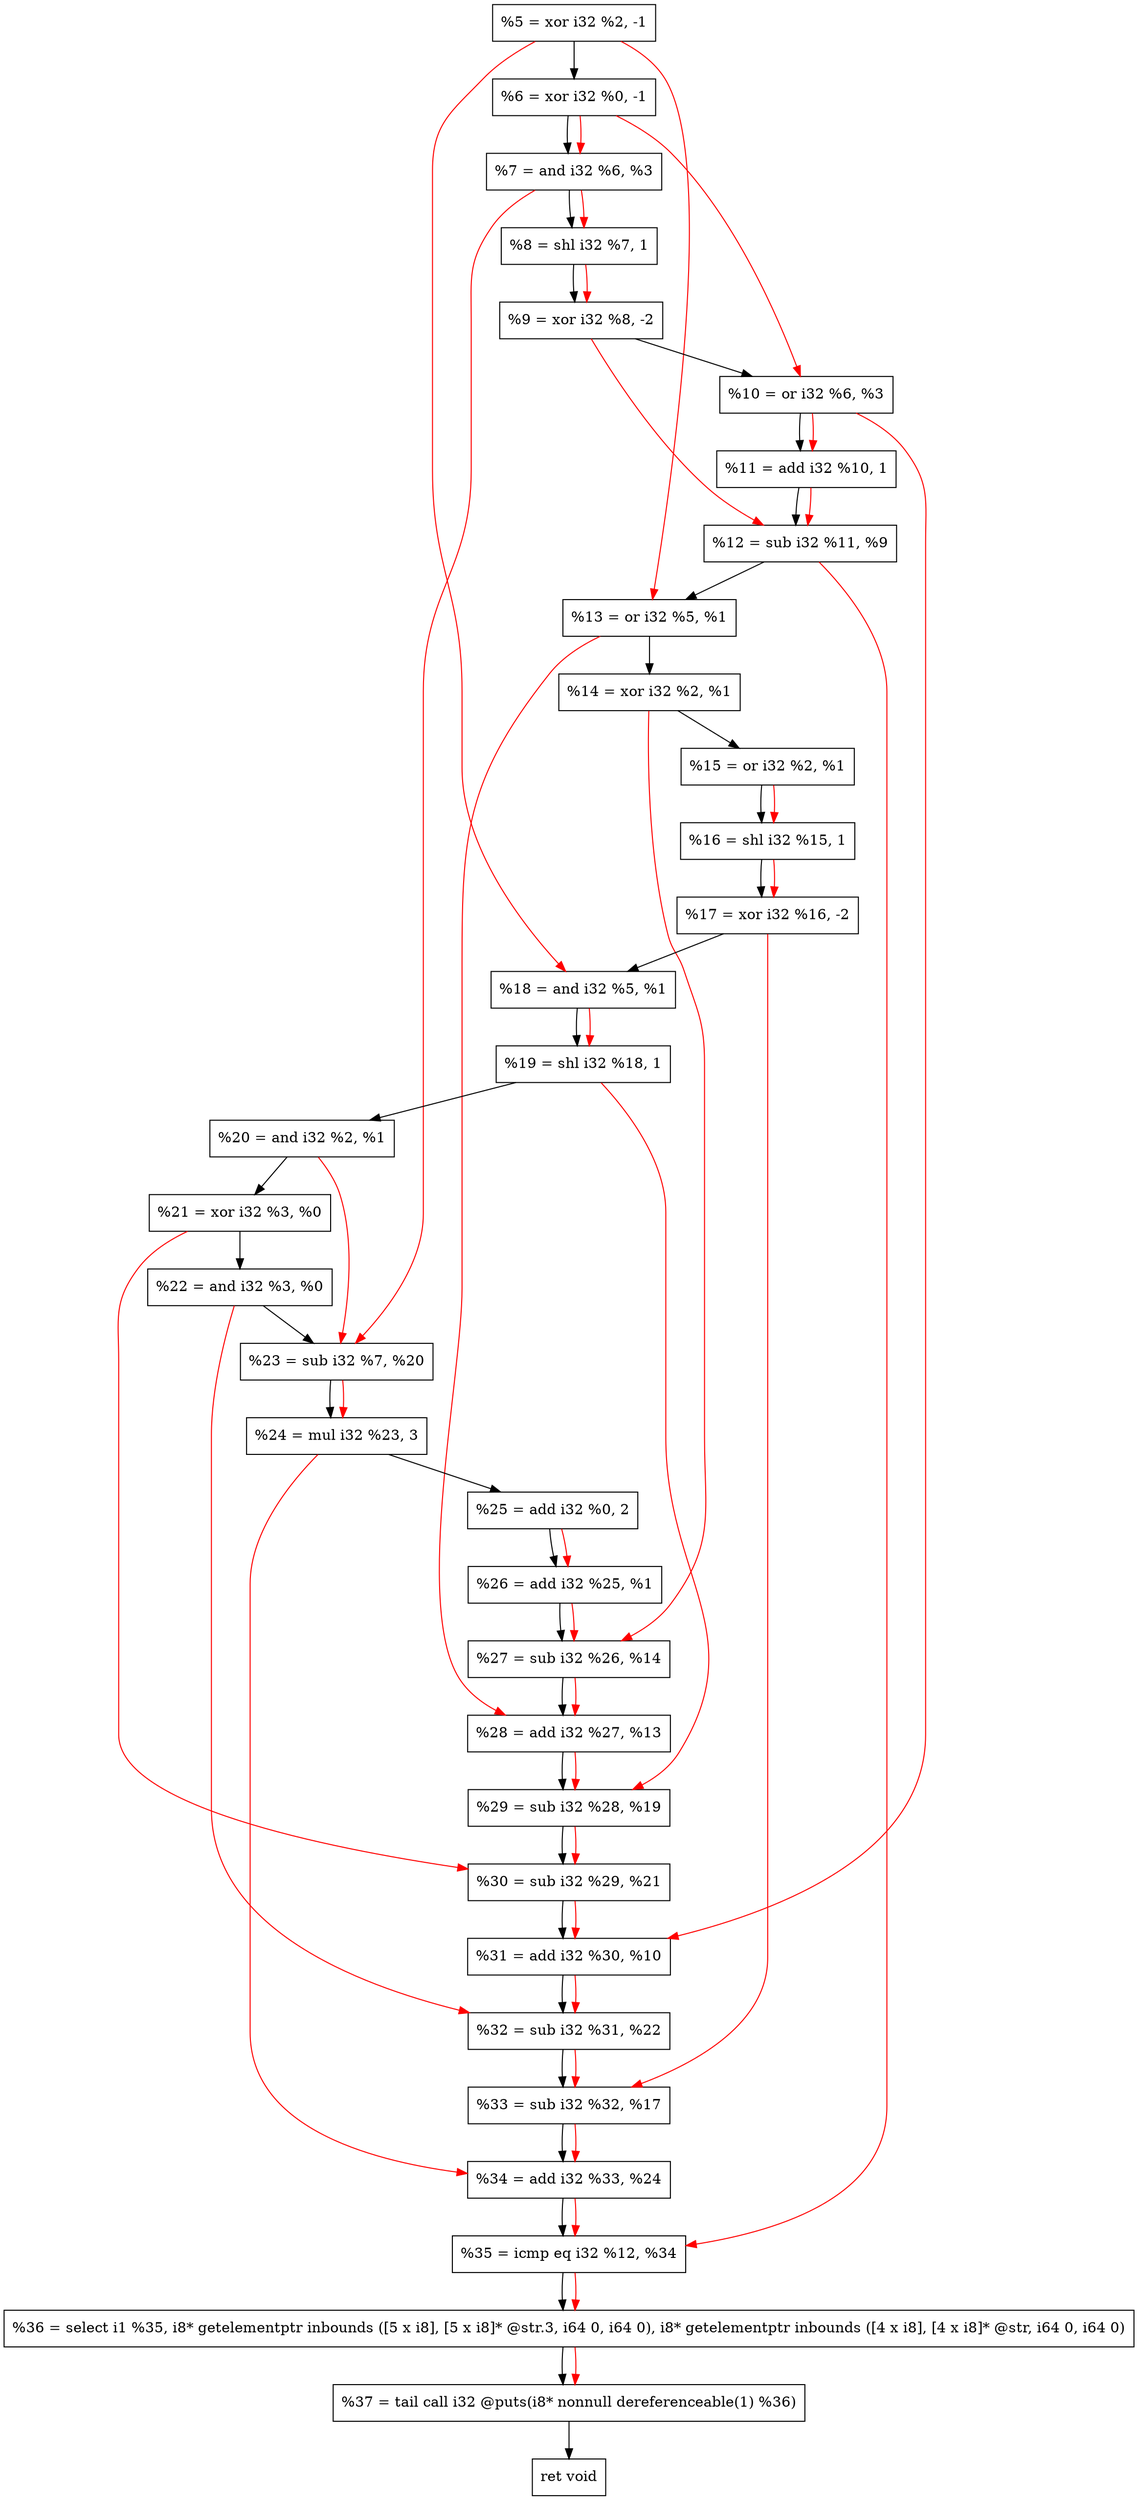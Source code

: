 digraph "DFG for'crackme' function" {
	Node0x62ff70[shape=record, label="  %5 = xor i32 %2, -1"];
	Node0x62ffe0[shape=record, label="  %6 = xor i32 %0, -1"];
	Node0x630050[shape=record, label="  %7 = and i32 %6, %3"];
	Node0x6300f0[shape=record, label="  %8 = shl i32 %7, 1"];
	Node0x630190[shape=record, label="  %9 = xor i32 %8, -2"];
	Node0x630200[shape=record, label="  %10 = or i32 %6, %3"];
	Node0x630270[shape=record, label="  %11 = add i32 %10, 1"];
	Node0x6302e0[shape=record, label="  %12 = sub i32 %11, %9"];
	Node0x630350[shape=record, label="  %13 = or i32 %5, %1"];
	Node0x6303c0[shape=record, label="  %14 = xor i32 %2, %1"];
	Node0x630430[shape=record, label="  %15 = or i32 %2, %1"];
	Node0x6304a0[shape=record, label="  %16 = shl i32 %15, 1"];
	Node0x630510[shape=record, label="  %17 = xor i32 %16, -2"];
	Node0x630580[shape=record, label="  %18 = and i32 %5, %1"];
	Node0x6305f0[shape=record, label="  %19 = shl i32 %18, 1"];
	Node0x630660[shape=record, label="  %20 = and i32 %2, %1"];
	Node0x6306d0[shape=record, label="  %21 = xor i32 %3, %0"];
	Node0x630740[shape=record, label="  %22 = and i32 %3, %0"];
	Node0x6307b0[shape=record, label="  %23 = sub i32 %7, %20"];
	Node0x630850[shape=record, label="  %24 = mul i32 %23, 3"];
	Node0x6308f0[shape=record, label="  %25 = add i32 %0, 2"];
	Node0x630960[shape=record, label="  %26 = add i32 %25, %1"];
	Node0x6309d0[shape=record, label="  %27 = sub i32 %26, %14"];
	Node0x630a40[shape=record, label="  %28 = add i32 %27, %13"];
	Node0x630ab0[shape=record, label="  %29 = sub i32 %28, %19"];
	Node0x630b20[shape=record, label="  %30 = sub i32 %29, %21"];
	Node0x630b90[shape=record, label="  %31 = add i32 %30, %10"];
	Node0x630c00[shape=record, label="  %32 = sub i32 %31, %22"];
	Node0x630e80[shape=record, label="  %33 = sub i32 %32, %17"];
	Node0x630ef0[shape=record, label="  %34 = add i32 %33, %24"];
	Node0x630f60[shape=record, label="  %35 = icmp eq i32 %12, %34"];
	Node0x5d0268[shape=record, label="  %36 = select i1 %35, i8* getelementptr inbounds ([5 x i8], [5 x i8]* @str.3, i64 0, i64 0), i8* getelementptr inbounds ([4 x i8], [4 x i8]* @str, i64 0, i64 0)"];
	Node0x631400[shape=record, label="  %37 = tail call i32 @puts(i8* nonnull dereferenceable(1) %36)"];
	Node0x631450[shape=record, label="  ret void"];
	Node0x62ff70 -> Node0x62ffe0;
	Node0x62ffe0 -> Node0x630050;
	Node0x630050 -> Node0x6300f0;
	Node0x6300f0 -> Node0x630190;
	Node0x630190 -> Node0x630200;
	Node0x630200 -> Node0x630270;
	Node0x630270 -> Node0x6302e0;
	Node0x6302e0 -> Node0x630350;
	Node0x630350 -> Node0x6303c0;
	Node0x6303c0 -> Node0x630430;
	Node0x630430 -> Node0x6304a0;
	Node0x6304a0 -> Node0x630510;
	Node0x630510 -> Node0x630580;
	Node0x630580 -> Node0x6305f0;
	Node0x6305f0 -> Node0x630660;
	Node0x630660 -> Node0x6306d0;
	Node0x6306d0 -> Node0x630740;
	Node0x630740 -> Node0x6307b0;
	Node0x6307b0 -> Node0x630850;
	Node0x630850 -> Node0x6308f0;
	Node0x6308f0 -> Node0x630960;
	Node0x630960 -> Node0x6309d0;
	Node0x6309d0 -> Node0x630a40;
	Node0x630a40 -> Node0x630ab0;
	Node0x630ab0 -> Node0x630b20;
	Node0x630b20 -> Node0x630b90;
	Node0x630b90 -> Node0x630c00;
	Node0x630c00 -> Node0x630e80;
	Node0x630e80 -> Node0x630ef0;
	Node0x630ef0 -> Node0x630f60;
	Node0x630f60 -> Node0x5d0268;
	Node0x5d0268 -> Node0x631400;
	Node0x631400 -> Node0x631450;
edge [color=red]
	Node0x62ffe0 -> Node0x630050;
	Node0x630050 -> Node0x6300f0;
	Node0x6300f0 -> Node0x630190;
	Node0x62ffe0 -> Node0x630200;
	Node0x630200 -> Node0x630270;
	Node0x630270 -> Node0x6302e0;
	Node0x630190 -> Node0x6302e0;
	Node0x62ff70 -> Node0x630350;
	Node0x630430 -> Node0x6304a0;
	Node0x6304a0 -> Node0x630510;
	Node0x62ff70 -> Node0x630580;
	Node0x630580 -> Node0x6305f0;
	Node0x630050 -> Node0x6307b0;
	Node0x630660 -> Node0x6307b0;
	Node0x6307b0 -> Node0x630850;
	Node0x6308f0 -> Node0x630960;
	Node0x630960 -> Node0x6309d0;
	Node0x6303c0 -> Node0x6309d0;
	Node0x6309d0 -> Node0x630a40;
	Node0x630350 -> Node0x630a40;
	Node0x630a40 -> Node0x630ab0;
	Node0x6305f0 -> Node0x630ab0;
	Node0x630ab0 -> Node0x630b20;
	Node0x6306d0 -> Node0x630b20;
	Node0x630b20 -> Node0x630b90;
	Node0x630200 -> Node0x630b90;
	Node0x630b90 -> Node0x630c00;
	Node0x630740 -> Node0x630c00;
	Node0x630c00 -> Node0x630e80;
	Node0x630510 -> Node0x630e80;
	Node0x630e80 -> Node0x630ef0;
	Node0x630850 -> Node0x630ef0;
	Node0x6302e0 -> Node0x630f60;
	Node0x630ef0 -> Node0x630f60;
	Node0x630f60 -> Node0x5d0268;
	Node0x5d0268 -> Node0x631400;
}
